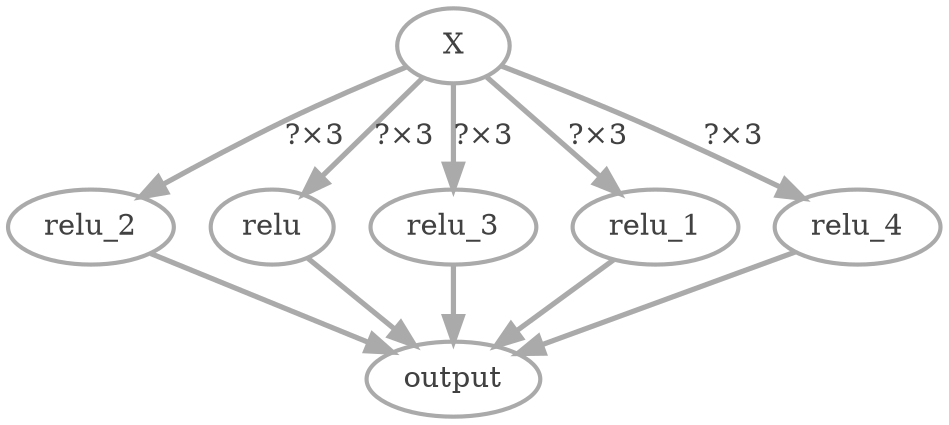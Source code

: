 digraph G {
	graph [color=white fillcolor=white fontcolor="#414141" style=rounded]
	node [color="#aaaaaa" fillcolor=white fontcolor="#414141" penwidth=2 style=filled]
	edge [arrowsize=1.2 color="#aaaaaa" fontcolor="#414141" penwidth=2.5]
	relu_2 [label=relu_2]
	relu [label=relu]
	relu_3 [label=relu_3]
	output [label=output]
	relu_1 [label=relu_1]
	relu_4 [label=relu_4]
	X [label=X]
	X -> relu_2 [label="?×3"]
	X -> relu [label="?×3"]
	X -> relu_3 [label="?×3"]
	relu_2 -> output
	relu_1 -> output
	relu_4 -> output
	relu -> output
	relu_3 -> output
	X -> relu_1 [label="?×3"]
	X -> relu_4 [label="?×3"]
}
